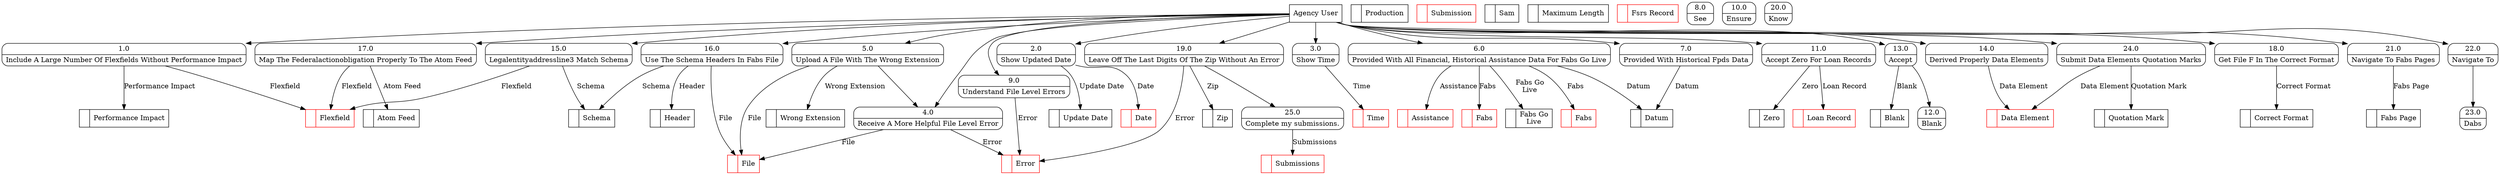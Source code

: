 digraph dfd2{ 
node[shape=record]
200 [label="<f0>  |<f1> Performance Impact " ];
201 [label="<f0>  |<f1> Flexfield " color=red];
202 [label="<f0>  |<f1> Fabs " color=red];
203 [label="<f0>  |<f1> Production " ];
204 [label="<f0>  |<f1> Date " color=red];
205 [label="<f0>  |<f1> Update Date " ];
206 [label="<f0>  |<f1> Time " color=red];
207 [label="<f0>  |<f1> File " color=red];
208 [label="<f0>  |<f1> Wrong Extension " ];
209 [label="<f0>  |<f1> Fabs Go\nLive " ];
210 [label="<f0>  |<f1> Submission " color=red];
211 [label="<f0>  |<f1> Zero " ];
212 [label="<f0>  |<f1> Datum " ];
213 [label="<f0>  |<f1> Sam " ];
214 [label="<f0>  |<f1> Loan Record " color=red];
215 [label="<f0>  |<f1> Blank " ];
216 [label="<f0>  |<f1> Schema " ];
217 [label="<f0>  |<f1> Maximum Length " ];
218 [label="<f0>  |<f1> Header " ];
219 [label="<f0>  |<f1> Atom Feed " ];
220 [label="<f0>  |<f1> Correct Format " ];
221 [label="<f0>  |<f1> Error " color=red];
222 [label="<f0>  |<f1> Zip " ];
223 [label="<f0>  |<f1> Fabs Page " ];
224 [label="<f0>  |<f1> Fsrs Record " color=red];
225 [label="<f0>  |<f1> Data Element " color=red];
226 [label="<f0>  |<f1> Quotation Mark " ];
227 [label="<f0>  |<f1> Assistance " color=red];
228 [label="<f0>  |<f1> Fabs " color=red];
229 [label="Agency User" shape=box];
230 [label="{<f0> 1.0|<f1> Include A Large Number Of Flexfields Without Performance Impact }" shape=Mrecord];
231 [label="{<f0> 2.0|<f1> Show Updated Date }" shape=Mrecord];
232 [label="{<f0> 3.0|<f1> Show Time }" shape=Mrecord];
233 [label="{<f0> 4.0|<f1> Receive A More Helpful File Level Error }" shape=Mrecord];
234 [label="{<f0> 5.0|<f1> Upload A File With The Wrong Extension }" shape=Mrecord];
235 [label="{<f0> 6.0|<f1> Provided With All Financial, Historical Assistance Data For Fabs Go Live }" shape=Mrecord];
236 [label="{<f0> 7.0|<f1> Provided With Historical Fpds Data }" shape=Mrecord];
237 [label="{<f0> 8.0|<f1> See }" shape=Mrecord];
238 [label="{<f0> 9.0|<f1> Understand File Level Errors }" shape=Mrecord];
239 [label="{<f0> 10.0|<f1> Ensure }" shape=Mrecord];
240 [label="{<f0> 11.0|<f1> Accept Zero For Loan Records }" shape=Mrecord];
241 [label="{<f0> 12.0|<f1> Blank }" shape=Mrecord];
242 [label="{<f0> 13.0|<f1> Accept }" shape=Mrecord];
243 [label="{<f0> 14.0|<f1> Derived Properly Data Elements }" shape=Mrecord];
244 [label="{<f0> 15.0|<f1> Legalentityaddressline3 Match Schema }" shape=Mrecord];
245 [label="{<f0> 16.0|<f1> Use The Schema Headers In Fabs File }" shape=Mrecord];
246 [label="{<f0> 17.0|<f1> Map The Federalactionobligation Properly To The Atom Feed }" shape=Mrecord];
247 [label="{<f0> 18.0|<f1> Get File F In The Correct Format }" shape=Mrecord];
248 [label="{<f0> 19.0|<f1> Leave Off The Last Digits Of The Zip Without An Error }" shape=Mrecord];
249 [label="{<f0> 20.0|<f1> Know }" shape=Mrecord];
250 [label="{<f0> 21.0|<f1> Navigate To Fabs Pages }" shape=Mrecord];
251 [label="{<f0> 22.0|<f1> Navigate To }" shape=Mrecord];
252 [label="{<f0> 23.0|<f1> Dabs }" shape=Mrecord];
253 [label="{<f0> 24.0|<f1> Submit Data Elements Quotation Marks }" shape=Mrecord];
25 [label="{<f0> 25.0|<f1> Complete my submissions. }" shape=Mrecord];
248 -> 25
1001 [label="<f0>  |<f1> Submissions " color=red];
25 -> 1001 [label="Submissions"]
229 -> 230
229 -> 231
229 -> 232
229 -> 233
229 -> 234
229 -> 235
229 -> 236
229 -> 238
229 -> 240
229 -> 242
229 -> 243
229 -> 244
229 -> 245
229 -> 246
229 -> 247
229 -> 248
229 -> 250
229 -> 251
229 -> 253
230 -> 201 [label="Flexfield"]
230 -> 200 [label="Performance Impact"]
231 -> 205 [label="Update Date"]
232 -> 206 [label="Time"]
233 -> 207 [label="File"]
233 -> 221 [label="Error"]
234 -> 233
234 -> 207 [label="File"]
234 -> 208 [label="Wrong Extension"]
235 -> 209 [label="Fabs Go\nLive"]
235 -> 212 [label="Datum"]
236 -> 212 [label="Datum"]
238 -> 221 [label="Error"]
240 -> 211 [label="Zero"]
240 -> 214 [label="Loan Record"]
242 -> 241
242 -> 215 [label="Blank"]
243 -> 225 [label="Data Element"]
244 -> 216 [label="Schema"]
244 -> 201 [label="Flexfield"]
245 -> 218 [label="Header"]
245 -> 216 [label="Schema"]
245 -> 207 [label="File"]
246 -> 219 [label="Atom Feed"]
246 -> 201 [label="Flexfield"]
247 -> 220 [label="Correct Format"]
248 -> 222 [label="Zip"]
248 -> 221 [label="Error"]
250 -> 223 [label="Fabs Page"]
251 -> 252
253 -> 225 [label="Data Element"]
235 -> 202 [label="Fabs"]
231 -> 204 [label="Date"]
253 -> 226 [label="Quotation Mark"]
235 -> 227 [label="Assistance"]
235 -> 228 [label="Fabs"]
}